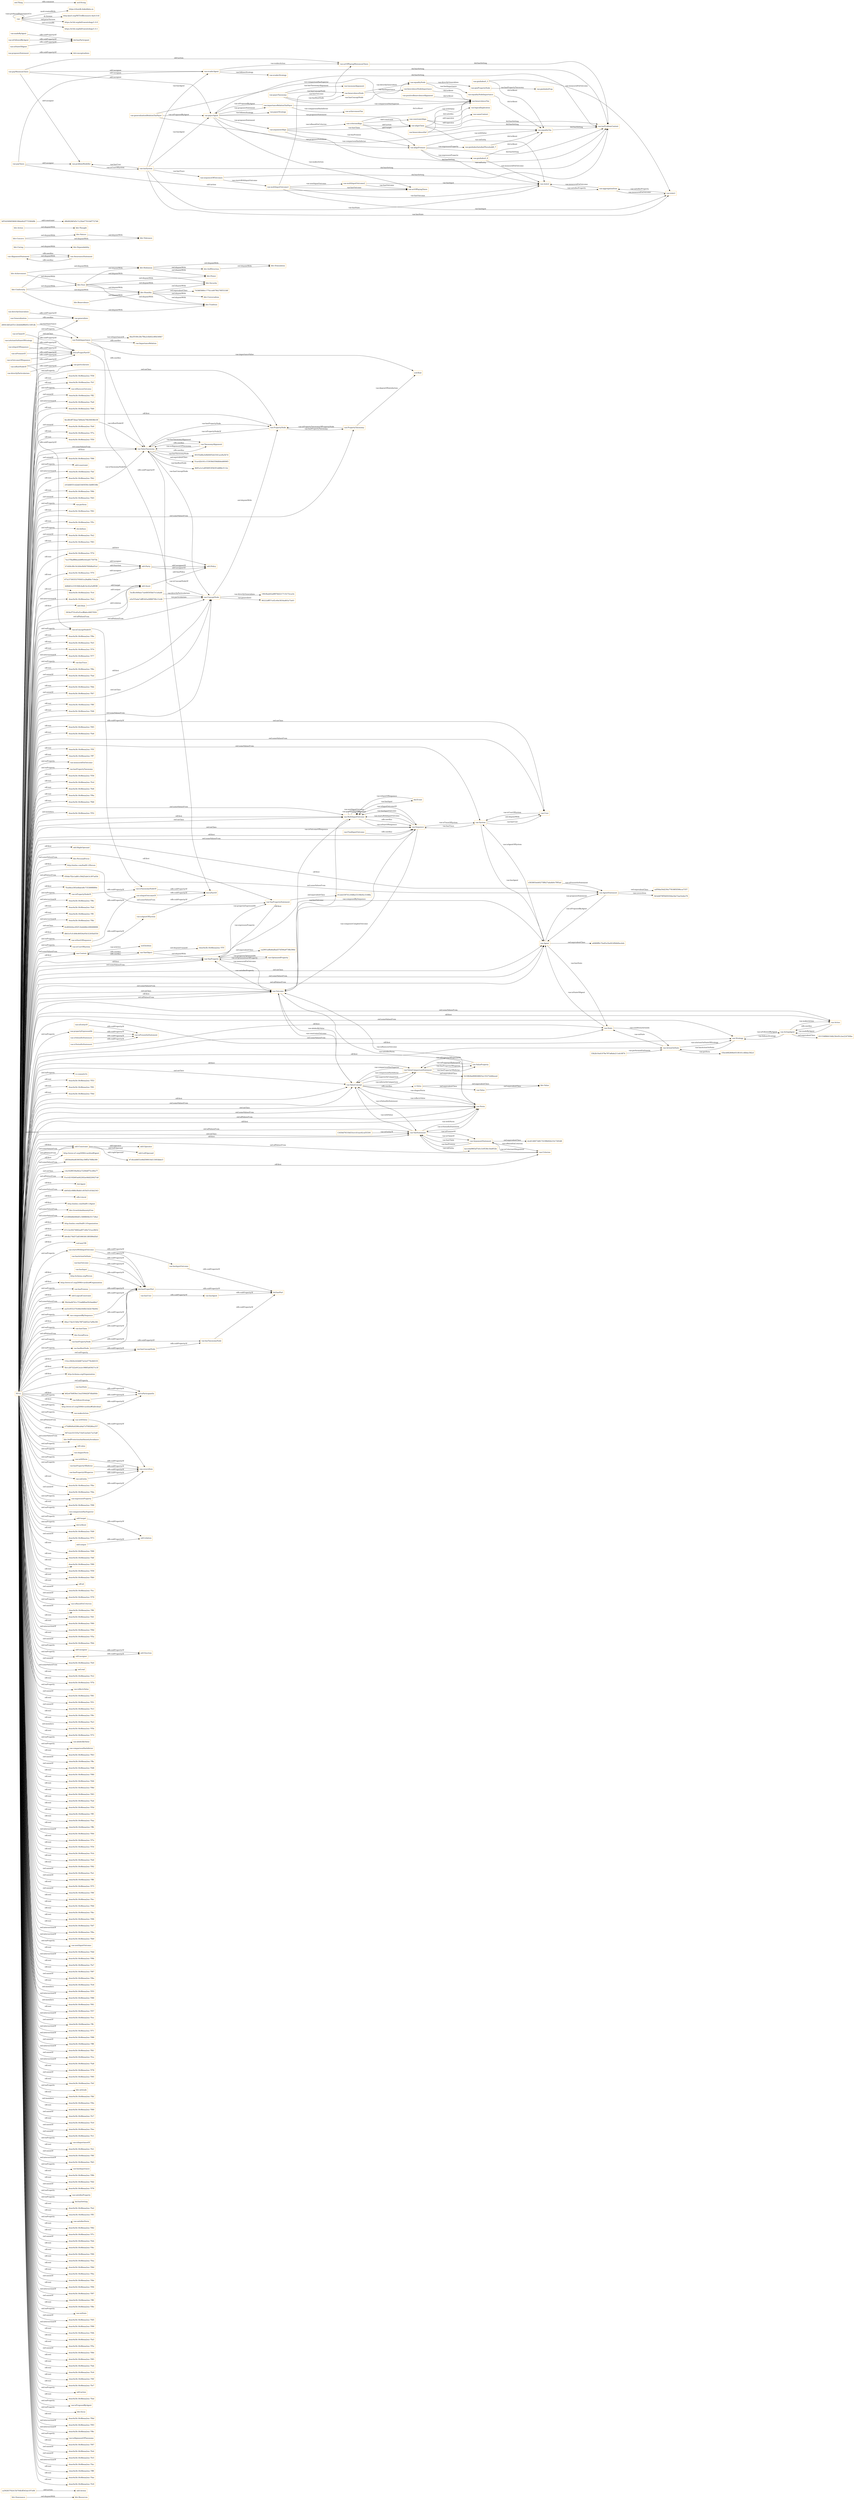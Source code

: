 digraph ar2dtool_diagram { 
rankdir=LR;
size="1501"
node [shape = rectangle, color="orange"]; "bhv:Dominance" "odrl:Action" "8ecd6c8f72baa7d64eb276b30838b10f" "13456d76318d33ce1d1eac62caf35391" "odrl:LeftOperand" "ba1eda0965af7efcc3c9538c1fed052b" "odrl:RightOperand" "vae:PropertyTaxonomy" "bhv:PersonalFocus" "bhv:Hedonism" "47c8ced4653c66d599016d13365dbdc5" "vae:NodeImportance" "http://xmlns.com/foaf/0.1/Person" "bhv:Universalism" "ca59283792415b704fcff343ae197e08" "050de7f2e1ad81c59d25a9c5c397a43b" "7fce84ce393e48afcd6c735389f6f69e" "vae:Value" "bhv:Stimulation" "bhv:Achievement" "odrl:Policy" "bhv:Value" "5219828a999f298f25a135272d46eeed" "6cd00444ec0f2f12bddd8dc498488896" "d843cf1d1d08c80f29a05b32293bd550" "odrl:Operator" "e583805eb40275ff427ada4b0c7f95ad" "vae:VaeProperty" "vae:Outcome" "http://www.w3.org/2006/vcard/ns#Agent" "vae:MultiInputOutcome" "af059eb9ed639059ac59ff3e76f8b399" "vae:AlignmentStatement" "bhv:Dependability" "4b91a1e1af056953f3b5f1dd88e3112e" "bhv:Caring" "odrl:Asset" "bhv:Nature" "vae:Generalization" "c3a162f8536a0b2a7229ddf75cc80a77" "vae:Context" "vae:VaeStatement" "a6989ff0c70a85e2baf424fb8d0acdab" "vae:ActionOnState" "6ba5f169c28e7f8a2cfdd42c80b349b7" "3934cf753c45cf1ecfffa6cc09f37850" "51a1d2192b83ad42262ac8dd226427a8" "dul:Agent" "vae:ValueTaxonomy" "dce6146673d6174199b92b210c7283d8" "5ecffcc649aec7ae4f4505bb7e1a4ad8" "eb93d2c088b3fbdb1c835d31d1bb2343" "bhv:Security" "vae:ConceptNode" "rdfs:Literal" "bhv:Tolerance" "vae:System" "bhv:Humility" "301f1bd8a3e6b6405eb3341ace9a3b7d" "http://xmlns.com/foaf/0.1/Agent" "7ec37fbaff88ea4d9f0c9cba8175075b" "odrl:Party" "vae:Norm" "bhv:GrowthAndAnxietyFree" "vae:User" "b31896d6b066df1c589f800b351728a1" "vae:Sequence" "vae:AgentStatement" "http://xmlns.com/foaf/0.1/Organization" "55bcb682808e931f6161c4fbfac582cf" "caf50ba54d230a7781885f306cca7357" "bhv:Tradition" "19fc0bab02a6f876d221711fc73cca3e" "vae:VaeObject" "vc:Value" "51ac42b161c153038d358dfd4eb80065" "b7efd4c9fe1fe3d4e0b0b7f49d8a05cd" "b7c12e30274662ad971d0e721ac2fb52" "vae:TaxonomyAlignment" "33b2b10a41078e787a6bde211eb18f74" "b9c4b176d572df19903813f05f90d5b5" "xsd:anyURI" "vae:Strategy" "vae:Agent" "bhv:Benevolence" "vae:FinalInputOutcome" "bhv:Conformity" "vae:Action" "http://schema.org/Person" "http://www.w3.org/2006/vcard/ns#Organization" "bhv:Resources" "vae:AwarenessStatement" "673c57393553795651e29a8f4c716e2e" "ca2901ad8a8adbad37d594a9738b396d" "vae:ActingAgent" "odrl:LogicalConstraint" "vae:ValueConcept" "vae:PropertyNode" "vae:ValueProperty" "vae:ValueComparisonStatement" "dul:Event" "f3b24a067b1c753a88f0a45fc9add6a7" "vae:Criterion" "bhv:Thought" "ea25c955237fc84b304fb33d2b76b092" "vae:State" "bhv:Face" "49ac17de31540e78f72dd52a7a99e381" "vae:VaePropertyStatement" "bhv:SocialFocus" "odrl:Constraint" "26041db5a455c12b4d4df6b93c1491db" "vae:OptimizedProperty" "152cc582fe242b6873e5e4779c8401f3" "90222dff57cef2c40e5834ad63a73e01" "bhv:Action" "d9b992965d5c7c23fa4770104f772748" "odrl:Rule" "bhv:Power" "012eb339741c048be5319fe92c3168fa" "vae:ImportanceRelation" "a5e555ada7aff03d3a26f68709c13c48" "c01bfd0551d2dd33405f39c1b6f8538b" "3b3eb879f59d5030da3da72ae5edee76" "5b1c287322e912e2e19885a65927cc3f" "743685880c177fa1e8479b278f55338f" "http://schema.org/Organization" "b62e47b9f39e13ea5506d287dfabf44c" "4d8db5c2191948cfadb1bc42a5ef85f6" "931536f66410db236c65c2ee224740be" "http://www.w3.org/2006/vcard/ns#Individual" "e75d86d0a0296ca9ab7cf76928fea357" "vae:ArgumentStatement" "bhv:SelfDirection" "bhv:Concern" "bf55d30f495808199da0b2f775590d9b" "947e2e331535a71fef12a5eb17a15aff" "bhv:SelfProtectionAndAnxietyAvoidance" ; /*classes style*/
	"bhv:Action" -> "bhv:Thought" [ label = "owl:disjointWith" ];
	"vae:isInputOfSequence" -> "dul:isProperPartOf" [ label = "rdfs:subPropertyOf" ];
	"dul:isProperPartOf" -> "dul:isPartOf" [ label = "rdfs:subPropertyOf" ];
	"vae:hasConceptNode" -> "vae:hasTaxonomyNode" [ label = "rdfs:subPropertyOf" ];
	"vae:ConceptNode" -> "vae:PropertyNode" [ label = "owl:disjointWith" ];
	"vae:argumentAlign" -> "vae:criterionAlign" [ label = "vae:isBasedOnCriterion" ];
	"vae:argumentAlign" -> "vae:alignPremise" [ label = "vae:hasPremise" ];
	"vae:argumentAlign" -> "vae:alignClaim" [ label = "vae:hasClaim" ];
	"vae:argumentAlign" -> "vae:taxProblemContext" [ label = "dul:hasSetting" ];
	"vae:isTaxonomyNodeOf" -> "dul:isPartOf" [ label = "rdfs:subPropertyOf" ];
	"vae:proposesStatement" -> "dul:conceptualizes" [ label = "rdfs:subPropertyOf" ];
	"vae:ArgumentStatement" -> "dce6146673d6174199b92b210c7283d8" [ label = "owl:equivalentClass" ];
	"vae:hasTaxonomyNode" -> "dul:hasPart" [ label = "rdfs:subPropertyOf" ];
	"vae:giniPropertyNode" -> "vae:giniIndexProp" [ label = "vae:hasPropertyTaxonomy" ];
	"vae:benvolenceNodeImportance" -> "vae:benevolenceTax" [ label = "dul:isAbout" ];
	"vae:directlyGeneralizes" -> "vae:generalizes" [ label = "rdfs:subPropertyOf" ];
	"vae:multiInputOutcome2" -> "vae:actOfPayingTaxes" [ label = "vae:hasOutcome" ];
	"vae:multiInputOutcome2" -> "vae:state2" [ label = "vae:hasInput" ];
	"bhv:Hedonism" -> "bhv:Stimulation" [ label = "owl:disjointWith" ];
	"bhv:Hedonism" -> "bhv:SelfDirection" [ label = "owl:disjointWith" ];
	"bhv:Hedonism" -> "bhv:Power" [ label = "owl:disjointWith" ];
	"vae:isPremiseOf" -> "dul:isProperPartOf" [ label = "rdfs:subPropertyOf" ];
	"vae:isTestedInStatement" -> "vae:isPresentInStatement" [ label = "rdfs:subPropertyOf" ];
	"vae:giniIndex0_3" -> "vae:state1" [ label = "vae:measuredOnOutcome" ];
	"vae:giniIndex0_3" -> "vae:equalityTax" [ label = "dul:isAbout" ];
	"vae:madeByAgent" -> "dul:hasParticipant" [ label = "rdfs:subPropertyOf" ];
	"vae:isOutcomeOfSequence" -> "dul:isProperPartOf" [ label = "rdfs:subPropertyOf" ];
	"vae:hasInput" -> "dul:hasProperPart" [ label = "rdfs:subPropertyOf" ];
	"vae:hasUser" -> "vae:hasAgent" [ label = "rdfs:subPropertyOf" ];
	"vae:equalityTax" -> "vae:taxProblemContext" [ label = "dul:hasSetting" ];
	"bhv:SelfDirection" -> "bhv:Stimulation" [ label = "owl:disjointWith" ];
	"vae:hasActionOnState" -> "dul:hasProperPart" [ label = "rdfs:subPropertyOf" ];
	"vae:AgentStatement" -> "caf50ba54d230a7781885f306cca7357" [ label = "owl:equivalentClass" ];
	"vae:hasPropertyNode" -> "vae:hasTaxonomyNode" [ label = "rdfs:subPropertyOf" ];
	"vae:hasPropertyNode" -> "dul:hasProperPart" [ label = "rdfs:subPropertyOf" ];
	"vae:payMinimumTaxes" -> "vae:problemModeller" [ label = "odrl:assigner" ];
	"vae:payMinimumTaxes" -> "vae:payerAgent" [ label = "odrl:assignee" ];
	"vae:payMinimumTaxes" -> "vae:evaderAgent" [ label = "odrl:assignee" ];
	"vae:payMinimumTaxes" -> "vae:actOfPayingMiniumumTaxes" [ label = "odrl:action" ];
	"vae:equalityNode" -> "vae:equalityNodeImportance" [ label = "vae:hasImportance" ];
	"vae:equalityNode" -> "vae:giniPropertyNode" [ label = "vae:directlyGeneralizes" ];
	"vae:hasPropertyOfSuperior" -> "vae:coversItem" [ label = "rdfs:subPropertyOf" ];
	"vae:isPropertyNodeOf" -> "vae:isTaxonomyNodeOf" [ label = "rdfs:subPropertyOf" ];
	"vae:hasOutcome" -> "dul:hasProperPart" [ label = "rdfs:subPropertyOf" ];
	"vae:alignPremise" -> "vae:equalityTax" [ label = "vae:withValue" ];
	"vae:alignPremise" -> "vae:state2" [ label = "vae:onEntity" ];
	"vae:alignPremise" -> "vae:giniIndexSatisfiedThreshold0_7" [ label = "vae:expressesProperty" ];
	"vae:alignPremise" -> "vae:giniIndex0_9" [ label = "vae:expressesProperty" ];
	"vae:alignPremise" -> "vae:taxProblemContext" [ label = "dul:hasSetting" ];
	"bhv:Dominance" -> "bhv:Resources" [ label = "owl:disjointWith" ];
	"vae:isEntityOf" -> "vae:isPresentInStatement" [ label = "rdfs:subPropertyOf" ];
	"vae:Value" -> "bhv:Value" [ label = "owl:equivalentClass" ];
	"vae:MultiInputOutcome" -> "vae:Sequence" [ label = "rdfs:seeAlso" ];
	"vae:propertyExpressedAt" -> "vae:isPresentInStatement" [ label = "rdfs:subPropertyOf" ];
	"vae:payerAgent" -> "vae:importanceRelationTaxPayer" [ label = "vae:proposesStatement" ];
	"vae:payerAgent" -> "vae:argumentAlign" [ label = "vae:proposesStatement" ];
	"vae:payerAgent" -> "vae:alignPremise" [ label = "vae:proposesStatement" ];
	"vae:payerAgent" -> "vae:alignClaim" [ label = "vae:proposesStatement" ];
	"vae:payerAgent" -> "vae:actOfPayingTaxes" [ label = "vae:makesAction" ];
	"vae:payerAgent" -> "vae:payerStrategy" [ label = "vae:followsStrategy" ];
	"vae:payerAgent" -> "vae:taxProblemContext" [ label = "dul:hasSetting" ];
	"vae:hasState" -> "dul:isParticipantIn" [ label = "rdfs:subPropertyOf" ];
	"vae:AwarenessStatement" -> "vae:AlignmentStatement" [ label = "rdfs:seeAlso" ];
	"vae:isConceptNodeOf" -> "vae:isTaxonomyNodeOf" [ label = "rdfs:subPropertyOf" ];
	"bhv:Caring" -> "bhv:Dependability" [ label = "owl:disjointWith" ];
	"vae:payTaxes" -> "vae:problemModeller" [ label = "odrl:assigner" ];
	"vae:payTaxes" -> "vae:evaderAgent" [ label = "odrl:assignee" ];
	"vae:payTaxes" -> "vae:actOfPayingTaxes" [ label = "odrl:action" ];
	"vae:hasRootNode" -> "vae:hasConceptNode" [ label = "rdfs:subPropertyOf" ];
	"vae:hasRootNode" -> "dul:hasProperPart" [ label = "rdfs:subPropertyOf" ];
	"vae:isAgentOfSystem" -> "dul:isPartOf" [ label = "rdfs:subPropertyOf" ];
	"vae:aggregationSum" -> "vae:state2" [ label = "vae:measuredOnOutcome" ];
	"vae:aggregationSum" -> "vae:state1" [ label = "vae:measuredOnOutcome" ];
	"vae:ValueConcept" -> "vc:Value" [ label = "rdfs:seeAlso" ];
	"vae:state1" -> "vae:aggregationSum" [ label = "vae:satisfiesProperty" ];
	"vae:ActingAgent" -> "931536f66410db236c65c2ee224740be" [ label = "owl:equivalentClass" ];
	"vae:isInputOutcomeOf" -> "dul:isPartOf" [ label = "rdfs:subPropertyOf" ];
	"bhv:Concern" -> "bhv:Tolerance" [ label = "owl:disjointWith" ];
	"bhv:Concern" -> "bhv:Nature" [ label = "owl:disjointWith" ];
	"vae:payerTaxonomy" -> "vae:taxonomAlignment" [ label = "vae:hasTaxonomyAlignment" ];
	"vae:payerTaxonomy" -> "vae:benevolenceNode" [ label = "vae:hasRootNode" ];
	"vae:payerTaxonomy" -> "vae:equalityNode" [ label = "vae:hasConceptNode" ];
	"vae:payerTaxonomy" -> "vae:benevolenceNode" [ label = "vae:hasConceptNode" ];
	"vae:giniIndex0_9" -> "vae:state2" [ label = "vae:measuredOnOutcome" ];
	"vae:giniIndex0_9" -> "vae:equalityTax" [ label = "dul:isAbout" ];
	"vae:isRootNodeOf" -> "vae:isConceptNodeOf" [ label = "rdfs:subPropertyOf" ];
	"vae:isRootNodeOf" -> "dul:isProperPartOf" [ label = "rdfs:subPropertyOf" ];
	"vae:problemModeller" -> "vae:taxSystem" [ label = "vae:isUserOfSystem" ];
	"vae:expressesProperty" -> "vae:coversItem" [ label = "rdfs:subPropertyOf" ];
	"vae:directlyParticularizes" -> "vae:particularizes" [ label = "rdfs:subPropertyOf" ];
	"vae:taxSystem" -> "vae:problemModeller" [ label = "vae:hasUser" ];
	"vae:taxSystem" -> "vae:sequenceOfOutcomes" [ label = "vae:hasTrace" ];
	"vae:taxSystem" -> "vae:state2" [ label = "vae:hasState" ];
	"vae:taxSystem" -> "vae:state1" [ label = "vae:hasState" ];
	"vae:taxSystem" -> "vae:payerAgent" [ label = "vae:hasAgent" ];
	"vae:taxSystem" -> "vae:evaderAgent" [ label = "vae:hasAgent" ];
	"vae:taxSystem" -> "vae:taxProblemContext" [ label = "dul:hasSetting" ];
	"vae:hasAgent" -> "dul:hasPart" [ label = "rdfs:subPropertyOf" ];
	"vae:isFollowedByAgent" -> "dul:hasParticipant" [ label = "rdfs:subPropertyOf" ];
	"bhv:Nature" -> "bhv:Tolerance" [ label = "owl:disjointWith" ];
	"vae:criterionAlign" -> "vae:alignPremise" [ label = "odrl:target" ];
	"vae:criterionAlign" -> "vae:constraintAlign" [ label = "odrl:constraint" ];
	"vae:criterionAlign" -> "vae:alignClaim" [ label = "odrl:action" ];
	"vae:criterionAlign" -> "vae:benevolenceTax" [ label = "dul:isAbout" ];
	"vae:ValueComparisonStatement" -> "5219828a999f298f25a135272d46eeed" [ label = "owl:equivalentClass" ];
	"vae:ValueTaxonomy" -> "vae:TaxonomyAlignment" [ label = "rdfs:seeAlso" ];
	"vae:ValueTaxonomy" -> "51ac42b161c153038d358dfd4eb80065" [ label = "owl:equivalentClass" ];
	"vae:importanceRelationTaxPayer" -> "vae:payerAgent" [ label = "vae:isProposedByAgent" ];
	"vae:importanceRelationTaxPayer" -> "vae:benevolenceTax" [ label = "vae:comparisonHasSuperior" ];
	"vae:importanceRelationTaxPayer" -> "vae:achievementTax" [ label = "vae:comparisonHasInferior" ];
	"vae:System" -> "vae:User" [ label = "owl:disjointWith" ];
	"vae:followsStrategy" -> "dul:isParticipantIn" [ label = "rdfs:subPropertyOf" ];
	"vae:hasPropertyOfInferior" -> "vae:coversItem" [ label = "rdfs:subPropertyOf" ];
	"vae:composedBySequence" -> "dul:hasProperPart" [ label = "rdfs:subPropertyOf" ];
	"vae:isActionOnStateOfStrategy" -> "dul:isProperPartOf" [ label = "rdfs:subPropertyOf" ];
	"dul:hasProperPart" -> "dul:hasPart" [ label = "rdfs:subPropertyOf" ];
	"vae:startsWithInputOutcome" -> "vae:hasInputOutcome" [ label = "rdfs:subPropertyOf" ];
	"vae:startsWithInputOutcome" -> "dul:hasProperPart" [ label = "rdfs:subPropertyOf" ];
	"bhv:Humility" -> "bhv:Universalism" [ label = "owl:disjointWith" ];
	"bhv:Humility" -> "bhv:Tradition" [ label = "owl:disjointWith" ];
	"bhv:Humility" -> "bhv:Security" [ label = "owl:disjointWith" ];
	"bhv:Humility" -> "743685880c177fa1e8479b278f55338f" [ label = "owl:equivalentClass" ];
	"vae:FinalInputOutcome" -> "vae:Sequence" [ label = "rdfs:seeAlso" ];
	"odrl:target" -> "odrl:relation" [ label = "rdfs:subPropertyOf" ];
	"vae:benevolenceDef" -> "vae:benevolenceTax" [ label = "dul:satisfies" ];
	"vae:benevolenceDef" -> "vae:taxProblemContext" [ label = "dul:hasSetting" ];
	"vae:makesAction" -> "dul:isParticipantIn" [ label = "rdfs:subPropertyOf" ];
	"vae:withValue" -> "vae:coversItem" [ label = "rdfs:subPropertyOf" ];
	"vae:constraintAlign" -> "vae:sameContext" [ label = "odrl:operator" ];
	"vae:constraintAlign" -> "vae:logicalImplication" [ label = "odrl:operator" ];
	"vae:VaeObject" -> "vae:Context" [ label = "rdfs:seeAlso" ];
	"vae:VaeObject" -> "-4eac0a3b:18c8beaa2ea:-7f7f" [ label = "owl:disjointUnionOf" ];
	"vae:VaeObject" -> "vae:VaeProperty" [ label = "owl:disjointWith" ];
	"vae:TaxonomyAlignment" -> "vae:ValueTaxonomy" [ label = "rdfs:seeAlso" ];
	"vae:generalizationRelationTaxPayer" -> "vae:payerAgent" [ label = "vae:isProposedByAgent" ];
	"vae:generalizationRelationTaxPayer" -> "vae:benevolenceTax" [ label = "vae:comparisonHasSuperior" ];
	"vae:generalizationRelationTaxPayer" -> "vae:equalityTax" [ label = "vae:comparisonHasInferior" ];
	"bhv:Achievement" -> "bhv:Hedonism" [ label = "owl:disjointWith" ];
	"bhv:Achievement" -> "bhv:Face" [ label = "owl:disjointWith" ];
	"vae:alignClaim" -> "vae:benevolenceTax" [ label = "vae:withValue" ];
	"vae:alignClaim" -> "vae:state2" [ label = "vae:onEntity" ];
	"vae:alignClaim" -> "vae:taxProblemContext" [ label = "dul:hasSetting" ];
	"vae:actOfPayingMiniumumTaxes" -> "vae:taxProblemContext" [ label = "dul:hasSetting" ];
	"vae:NodeImportance" -> "vae:ValueTaxonomy" [ label = "rdfs:seeAlso" ];
	"vae:NodeImportance" -> "vae:ImportanceRelation" [ label = "rdfs:seeAlso" ];
	"vae:multiInputOutcome1" -> "vae:multiInputOutcome2" [ label = "vae:nextInputOutcome" ];
	"vae:multiInputOutcome1" -> "vae:state2" [ label = "vae:hasOutcome" ];
	"vae:multiInputOutcome1" -> "vae:actOfPayingTaxes" [ label = "vae:hasOutcome" ];
	"vae:multiInputOutcome1" -> "vae:actOfPayingMiniumumTaxes" [ label = "vae:hasOutcome" ];
	"vae:multiInputOutcome1" -> "vae:state1" [ label = "vae:hasInput" ];
	"vae:Action" -> "vae:ActingAgent" [ label = "rdfs:seeAlso" ];
	"vae:isValuedInStatement" -> "vae:isPresentInStatement" [ label = "rdfs:subPropertyOf" ];
	"vae:sequenceOfOutcomes" -> "vae:multiInputOutcome1" [ label = "vae:startsWithInputOutcome" ];
	"vae:sequenceOfOutcomes" -> "vae:taxProblemContext" [ label = "dul:hasSetting" ];
	"odrl:output" -> "odrl:relation" [ label = "rdfs:subPropertyOf" ];
	"vae:withNorm" -> "vae:coversItem" [ label = "rdfs:subPropertyOf" ];
	"vae:isClaimOf" -> "dul:isProperPartOf" [ label = "rdfs:subPropertyOf" ];
	"vae:hasInputOutcome" -> "dul:hasPart" [ label = "rdfs:subPropertyOf" ];
	"vae:evaderAgent" -> "vae:actOfPayingMiniumumTaxes" [ label = "vae:makesAction" ];
	"vae:evaderAgent" -> "vae:evaderStrategy" [ label = "vae:followsStrategy" ];
	"vae:evaderAgent" -> "vae:taxProblemContext" [ label = "dul:hasSetting" ];
	"vae:" -> "https://chowlk.linkeddata.es" [ label = "mod:createdWith" ];
	"vae:" -> "http://purl.org/NET/rdflicense/cc-by4.0.ttl" [ label = "dc:license" ];
	"vae:" -> "vae:" [ label = "vann:preferredNamespaceUri" ];
	"vae:" -> "https://w3id.org/def/vaeontology/1.0.0" [ label = "owl:priorVersion" ];
	"vae:" -> "https://w3id.org/def/vaeontology/1.0.1" [ label = "owl:versionIRI" ];
	"bhv:Conformity" -> "bhv:Tradition" [ label = "owl:disjointWith" ];
	"bhv:Conformity" -> "bhv:Security" [ label = "owl:disjointWith" ];
	"bhv:Conformity" -> "bhv:Humility" [ label = "owl:disjointWith" ];
	"bhv:Conformity" -> "bhv:Face" [ label = "owl:disjointWith" ];
	"vae:isStateOfAgent" -> "dul:hasParticipant" [ label = "rdfs:subPropertyOf" ];
	"vae:Generalization" -> "vae:generalizes" [ label = "rdfs:seeAlso" ];
	"vae:Context" -> "vae:VaeObject" [ label = "rdfs:seeAlso" ];
	"NULL" -> "-4eac0a3b:18c8beaa2ea:-7fdf" [ label = "rdf:rest" ];
	"NULL" -> "vae:VaeStatement" [ label = "owl:onClass" ];
	"NULL" -> "-4eac0a3b:18c8beaa2ea:-7f89" [ label = "rdf:rest" ];
	"NULL" -> "vae:hasConceptNode" [ label = "owl:onProperty" ];
	"NULL" -> "bhv:PersonalFocus" [ label = "owl:someValuesFrom" ];
	"NULL" -> "-4eac0a3b:18c8beaa2ea:-7f59" [ label = "rdf:rest" ];
	"NULL" -> "-4eac0a3b:18c8beaa2ea:-7fb0" [ label = "rdf:rest" ];
	"NULL" -> "rdf:nil" [ label = "rdf:rest" ];
	"NULL" -> "-4eac0a3b:18c8beaa2ea:-7fcc" [ label = "owl:unionOf" ];
	"NULL" -> "-4eac0a3b:18c8beaa2ea:-7f79" [ label = "owl:unionOf" ];
	"NULL" -> "vae:isBasedOnCriterion" [ label = "owl:onProperty" ];
	"NULL" -> "050de7f2e1ad81c59d25a9c5c397a43b" [ label = "owl:allValuesFrom" ];
	"NULL" -> "-4eac0a3b:18c8beaa2ea:-7ff4" [ label = "owl:unionOf" ];
	"NULL" -> "-4eac0a3b:18c8beaa2ea:-7fd1" [ label = "rdf:rest" ];
	"NULL" -> "vae:ConceptNode" [ label = "rdf:first" ];
	"NULL" -> "vae:PropertyNode" [ label = "rdf:first" ];
	"NULL" -> "-4eac0a3b:18c8beaa2ea:-7f60" [ label = "rdf:rest" ];
	"NULL" -> "-4eac0a3b:18c8beaa2ea:-7f9d" [ label = "owl:intersectionOf" ];
	"NULL" -> "-4eac0a3b:18c8beaa2ea:-7f5a" [ label = "rdf:rest" ];
	"NULL" -> "-4eac0a3b:18c8beaa2ea:-7fb4" [ label = "owl:unionOf" ];
	"NULL" -> "odrl:assignee" [ label = "owl:onProperty" ];
	"NULL" -> "vae:particularizes" [ label = "owl:onProperty" ];
	"NULL" -> "vae:ConceptNode" [ label = "owl:someValuesFrom" ];
	"NULL" -> "vae:expressesProperty" [ label = "owl:onProperty" ];
	"NULL" -> "-4eac0a3b:18c8beaa2ea:-7fe0" [ label = "owl:unionOf" ];
	"NULL" -> "owl:real" [ label = "owl:someValuesFrom" ];
	"NULL" -> "-4eac0a3b:18c8beaa2ea:-7fc2" [ label = "rdf:rest" ];
	"NULL" -> "-4eac0a3b:18c8beaa2ea:-7f7b" [ label = "rdf:rest" ];
	"NULL" -> "vae:VaePropertyStatement" [ label = "rdf:first" ];
	"NULL" -> "vae:reflectsValue" [ label = "owl:onProperty" ];
	"NULL" -> "odrl:LogicalConstraint" [ label = "rdf:first" ];
	"NULL" -> "-4eac0a3b:18c8beaa2ea:-7f81" [ label = "owl:unionOf" ];
	"NULL" -> "-4eac0a3b:18c8beaa2ea:-7f51" [ label = "rdf:rest" ];
	"NULL" -> "-4eac0a3b:18c8beaa2ea:-7fc3" [ label = "owl:unionOf" ];
	"NULL" -> "-4eac0a3b:18c8beaa2ea:-7f9c" [ label = "rdf:rest" ];
	"NULL" -> "-4eac0a3b:18c8beaa2ea:-7fe3" [ label = "rdf:rest" ];
	"NULL" -> "vae:onEntity" [ label = "owl:onProperty" ];
	"NULL" -> "http://xmlns.com/foaf/0.1/Person" [ label = "rdf:first" ];
	"NULL" -> "-4eac0a3b:18c8beaa2ea:-7f5b" [ label = "owl:members" ];
	"NULL" -> "-4eac0a3b:18c8beaa2ea:-7f72" [ label = "rdf:rest" ];
	"NULL" -> "vae:abidesByValue" [ label = "owl:onProperty" ];
	"NULL" -> "dul:Agent" [ label = "rdf:first" ];
	"NULL" -> "vae:comparisonHasInferior" [ label = "owl:onProperty" ];
	"NULL" -> "-4eac0a3b:18c8beaa2ea:-7fb3" [ label = "rdf:rest" ];
	"NULL" -> "-4eac0a3b:18c8beaa2ea:-7ffa" [ label = "owl:unionOf" ];
	"NULL" -> "vae:isUserOfSystem" [ label = "owl:onProperty" ];
	"NULL" -> "-4eac0a3b:18c8beaa2ea:-7fd8" [ label = "owl:unionOf" ];
	"NULL" -> "vae:ActionOnState" [ label = "rdf:first" ];
	"NULL" -> "-4eac0a3b:18c8beaa2ea:-7f80" [ label = "rdf:rest" ];
	"NULL" -> "-4eac0a3b:18c8beaa2ea:-7fd4" [ label = "rdf:rest" ];
	"NULL" -> "http://www.w3.org/2006/vcard/ns#Agent" [ label = "rdf:first" ];
	"NULL" -> "odrl:Constraint" [ label = "owl:allValuesFrom" ];
	"NULL" -> "vae:Criterion" [ label = "owl:allValuesFrom" ];
	"NULL" -> "-4eac0a3b:18c8beaa2ea:-7f8d" [ label = "rdf:rest" ];
	"NULL" -> "vae:PropertyNode" [ label = "owl:onClass" ];
	"NULL" -> "bhv:GrowthAndAnxietyFree" [ label = "owl:someValuesFrom" ];
	"NULL" -> "947e2e331535a71fef12a5eb17a15aff" [ label = "rdf:first" ];
	"NULL" -> "vae:withValue" [ label = "owl:onProperty" ];
	"NULL" -> "vae:Strategy" [ label = "owl:someValuesFrom" ];
	"NULL" -> "-4eac0a3b:18c8beaa2ea:-7f63" [ label = "rdf:rest" ];
	"NULL" -> "-4eac0a3b:18c8beaa2ea:-7fa4" [ label = "rdf:rest" ];
	"NULL" -> "vae:ConceptNode" [ label = "owl:onClass" ];
	"NULL" -> "-4eac0a3b:18c8beaa2ea:-7f5d" [ label = "rdf:rest" ];
	"NULL" -> "vae:Action" [ label = "rdf:first" ];
	"NULL" -> "-4eac0a3b:18c8beaa2ea:-7ff5" [ label = "rdf:rest" ];
	"NULL" -> "7fce84ce393e48afcd6c735389f6f69e" [ label = "rdf:first" ];
	"NULL" -> "vae:MultiInputOutcome" [ label = "owl:someValuesFrom" ];
	"NULL" -> "-4eac0a3b:18c8beaa2ea:-7faa" [ label = "rdf:rest" ];
	"NULL" -> "-4eac0a3b:18c8beaa2ea:-7ffb" [ label = "rdf:rest" ];
	"NULL" -> "-4eac0a3b:18c8beaa2ea:-7f64" [ label = "owl:intersectionOf" ];
	"NULL" -> "-4eac0a3b:18c8beaa2ea:-7f7e" [ label = "rdf:rest" ];
	"NULL" -> "-4eac0a3b:18c8beaa2ea:-7f54" [ label = "rdf:rest" ];
	"NULL" -> "-4eac0a3b:18c8beaa2ea:-7fcb" [ label = "rdf:rest" ];
	"NULL" -> "vae:Sequence" [ label = "owl:someValuesFrom" ];
	"NULL" -> "-4eac0a3b:18c8beaa2ea:-7fe6" [ label = "rdf:rest" ];
	"NULL" -> "-4eac0a3b:18c8beaa2ea:-7f92" [ label = "rdf:rest" ];
	"NULL" -> "-4eac0a3b:18c8beaa2ea:-7fa1" [ label = "owl:unionOf" ];
	"NULL" -> "http://www.w3.org/2006/vcard/ns#Individual" [ label = "rdf:first" ];
	"NULL" -> "-4eac0a3b:18c8beaa2ea:-7ff6" [ label = "owl:unionOf" ];
	"NULL" -> "vae:startsWithInputOutcome" [ label = "owl:onProperty" ];
	"NULL" -> "-4eac0a3b:18c8beaa2ea:-7f75" [ label = "rdf:rest" ];
	"NULL" -> "-4eac0a3b:18c8beaa2ea:-7f9f" [ label = "owl:unionOf" ];
	"NULL" -> "-4eac0a3b:18c8beaa2ea:-7fec" [ label = "rdf:rest" ];
	"NULL" -> "-4eac0a3b:18c8beaa2ea:-7fb6" [ label = "rdf:rest" ];
	"NULL" -> "-4eac0a3b:18c8beaa2ea:-7fbc" [ label = "rdf:rest" ];
	"NULL" -> "-4eac0a3b:18c8beaa2ea:-7f96" [ label = "rdf:rest" ];
	"NULL" -> "vae:Agent" [ label = "owl:onClass" ];
	"NULL" -> "b62e47b9f39e13ea5506d287dfabf44c" [ label = "rdf:first" ];
	"NULL" -> "-4eac0a3b:18c8beaa2ea:-7fd7" [ label = "rdf:rest" ];
	"NULL" -> "-4eac0a3b:18c8beaa2ea:-7f6a" [ label = "owl:intersectionOf" ];
	"NULL" -> "vae:Agent" [ label = "owl:someValuesFrom" ];
	"NULL" -> "-4eac0a3b:18c8beaa2ea:-7fb9" [ label = "owl:intersectionOf" ];
	"NULL" -> "vae:isStartOfSequence" [ label = "owl:onProperty" ];
	"NULL" -> "vae:nextInputOutcome" [ label = "owl:onProperty" ];
	"NULL" -> "5b1c287322e912e2e19885a65927cc3f" [ label = "rdf:first" ];
	"NULL" -> "-4eac0a3b:18c8beaa2ea:-7fdd" [ label = "rdf:rest" ];
	"NULL" -> "-4eac0a3b:18c8beaa2ea:-7f9b" [ label = "owl:intersectionOf" ];
	"NULL" -> "vae:Sequence" [ label = "owl:onClass" ];
	"NULL" -> "-4eac0a3b:18c8beaa2ea:-7fa7" [ label = "rdf:rest" ];
	"NULL" -> "vae:hasRootNode" [ label = "owl:onProperty" ];
	"NULL" -> "-4eac0a3b:18c8beaa2ea:-7f87" [ label = "rdf:rest" ];
	"NULL" -> "vae:ValueTaxonomy" [ label = "rdf:first" ];
	"NULL" -> "-4eac0a3b:18c8beaa2ea:-7f8a" [ label = "owl:unionOf" ];
	"NULL" -> "-4eac0a3b:18c8beaa2ea:-7fc8" [ label = "rdf:rest" ];
	"NULL" -> "e75d86d0a0296ca9ab7cf76928fea357" [ label = "owl:allValuesFrom" ];
	"NULL" -> "-4eac0a3b:18c8beaa2ea:-7f55" [ label = "owl:members" ];
	"NULL" -> "-4eac0a3b:18c8beaa2ea:-7f86" [ label = "owl:intersectionOf" ];
	"NULL" -> "vae:Outcome" [ label = "owl:someValuesFrom" ];
	"NULL" -> "-4eac0a3b:18c8beaa2ea:-7f61" [ label = "owl:members" ];
	"NULL" -> "dul:isParticipantIn" [ label = "owl:onProperty" ];
	"NULL" -> "-4eac0a3b:18c8beaa2ea:-7f57" [ label = "rdf:rest" ];
	"NULL" -> "-4eac0a3b:18c8beaa2ea:-7fce" [ label = "owl:intersectionOf" ];
	"NULL" -> "http://schema.org/Organization" [ label = "rdf:first" ];
	"NULL" -> "-4eac0a3b:18c8beaa2ea:-7ffc" [ label = "owl:unionOf" ];
	"NULL" -> "-4eac0a3b:18c8beaa2ea:-7f71" [ label = "owl:intersectionOf" ];
	"NULL" -> "-4eac0a3b:18c8beaa2ea:-7f88" [ label = "owl:intersectionOf" ];
	"NULL" -> "-4eac0a3b:18c8beaa2ea:-7ff8" [ label = "owl:unionOf" ];
	"NULL" -> "-4eac0a3b:18c8beaa2ea:-7fb1" [ label = "owl:intersectionOf" ];
	"NULL" -> "-4eac0a3b:18c8beaa2ea:-7fca" [ label = "owl:unionOf" ];
	"NULL" -> "c3a162f8536a0b2a7229ddf75cc80a77" [ label = "owl:onClass" ];
	"NULL" -> "vae:NodeImportance" [ label = "owl:onClass" ];
	"NULL" -> "-4eac0a3b:18c8beaa2ea:-7fa8" [ label = "owl:intersectionOf" ];
	"NULL" -> "-4eac0a3b:18c8beaa2ea:-7f78" [ label = "rdf:rest" ];
	"NULL" -> "-4eac0a3b:18c8beaa2ea:-7f95" [ label = "owl:unionOf" ];
	"NULL" -> "-4eac0a3b:18c8beaa2ea:-7fef" [ label = "rdf:rest" ];
	"NULL" -> "bhv:attitude" [ label = "owl:onProperty" ];
	"NULL" -> "vae:Norm" [ label = "rdf:first" ];
	"NULL" -> "-4eac0a3b:18c8beaa2ea:-7fbf" [ label = "rdf:rest" ];
	"NULL" -> "-4eac0a3b:18c8beaa2ea:-7f4e" [ label = "owl:members" ];
	"NULL" -> "vae:VaeProperty" [ label = "rdf:first" ];
	"NULL" -> "b9c4b176d572df19903813f05f90d5b5" [ label = "rdf:first" ];
	"NULL" -> "-4eac0a3b:18c8beaa2ea:-7f69" [ label = "rdf:rest" ];
	"NULL" -> "-4eac0a3b:18c8beaa2ea:-7fc7" [ label = "owl:unionOf" ];
	"NULL" -> "http://xmlns.com/foaf/0.1/Organization" [ label = "rdf:first" ];
	"NULL" -> "vae:Context" [ label = "rdf:first" ];
	"NULL" -> "-4eac0a3b:18c8beaa2ea:-7fc0" [ label = "rdf:rest" ];
	"NULL" -> "vae:generalizes" [ label = "owl:onProperty" ];
	"NULL" -> "vae:Outcome" [ label = "owl:onClass" ];
	"NULL" -> "-4eac0a3b:18c8beaa2ea:-7fee" [ label = "owl:unionOf" ];
	"NULL" -> "d843cf1d1d08c80f29a05b32293bd550" [ label = "rdf:first" ];
	"NULL" -> "-4eac0a3b:18c8beaa2ea:-7fc1" [ label = "owl:unionOf" ];
	"NULL" -> "rdfs:Literal" [ label = "rdf:first" ];
	"NULL" -> "vae:isImportanceOf" [ label = "owl:onProperty" ];
	"NULL" -> "-4eac0a3b:18c8beaa2ea:-7fe1" [ label = "rdf:rest" ];
	"NULL" -> "-4eac0a3b:18c8beaa2ea:-7f6f" [ label = "owl:unionOf" ];
	"NULL" -> "vae:ConceptNode" [ label = "owl:allValuesFrom" ];
	"NULL" -> "vae:Norm" [ label = "owl:onClass" ];
	"NULL" -> "-4eac0a3b:18c8beaa2ea:-7fb5" [ label = "owl:intersectionOf" ];
	"NULL" -> "6cd00444ec0f2f12bddd8dc498488896" [ label = "owl:onClass" ];
	"NULL" -> "vae:hasImportance" [ label = "owl:onProperty" ];
	"NULL" -> "-4eac0a3b:18c8beaa2ea:-7f8b" [ label = "rdf:rest" ];
	"NULL" -> "-4eac0a3b:18c8beaa2ea:-7fd2" [ label = "rdf:rest" ];
	"NULL" -> "-4eac0a3b:18c8beaa2ea:-7f76" [ label = "owl:unionOf" ];
	"NULL" -> "vae:satisfiesProperty" [ label = "owl:onProperty" ];
	"NULL" -> "dul:hasSetting" [ label = "owl:onProperty" ];
	"NULL" -> "-4eac0a3b:18c8beaa2ea:-7fa2" [ label = "rdf:rest" ];
	"NULL" -> "vae:VaeStatement" [ label = "rdf:first" ];
	"NULL" -> "-4eac0a3b:18c8beaa2ea:-7ff3" [ label = "rdf:rest" ];
	"NULL" -> "vae:PropertyTaxonomy" [ label = "owl:someValuesFrom" ];
	"NULL" -> "vae:satisfiesNorm" [ label = "owl:onProperty" ];
	"NULL" -> "-4eac0a3b:18c8beaa2ea:-7f82" [ label = "rdf:rest" ];
	"NULL" -> "eb93d2c088b3fbdb1c835d31d1bb2343" [ label = "owl:someValuesFrom" ];
	"NULL" -> "-4eac0a3b:18c8beaa2ea:-7f7c" [ label = "rdf:rest" ];
	"NULL" -> "-4eac0a3b:18c8beaa2ea:-7feb" [ label = "owl:unionOf" ];
	"NULL" -> "-4eac0a3b:18c8beaa2ea:-7f4c" [ label = "rdf:rest" ];
	"NULL" -> "-4eac0a3b:18c8beaa2ea:-7f90" [ label = "rdf:rest" ];
	"NULL" -> "xsd:anyURI" [ label = "rdf:first" ];
	"NULL" -> "odrl:Constraint" [ label = "rdf:first" ];
	"NULL" -> "odrl:target" [ label = "owl:onProperty" ];
	"NULL" -> "-4eac0a3b:18c8beaa2ea:-7fea" [ label = "rdf:rest" ];
	"NULL" -> "-4eac0a3b:18c8beaa2ea:-7f6d" [ label = "rdf:rest" ];
	"NULL" -> "-4eac0a3b:18c8beaa2ea:-7fba" [ label = "rdf:rest" ];
	"NULL" -> "-4eac0a3b:18c8beaa2ea:-7fde" [ label = "owl:unionOf" ];
	"NULL" -> "-4eac0a3b:18c8beaa2ea:-7f94" [ label = "rdf:rest" ];
	"NULL" -> "-4eac0a3b:18c8beaa2ea:-7f97" [ label = "owl:intersectionOf" ];
	"NULL" -> "vae:makesAction" [ label = "owl:onProperty" ];
	"NULL" -> "-4eac0a3b:18c8beaa2ea:-7ff0" [ label = "owl:unionOf" ];
	"NULL" -> "-4eac0a3b:18c8beaa2ea:-7f8e" [ label = "rdf:rest" ];
	"NULL" -> "vae:onState" [ label = "owl:onProperty" ];
	"NULL" -> "vae:VaeProperty" [ label = "owl:someValuesFrom" ];
	"NULL" -> "bhv:SelfProtectionAndAnxietyAvoidance" [ label = "owl:someValuesFrom" ];
	"NULL" -> "-4eac0a3b:18c8beaa2ea:-7fd5" [ label = "owl:unionOf" ];
	"NULL" -> "vae:Agent" [ label = "owl:allValuesFrom" ];
	"NULL" -> "-4eac0a3b:18c8beaa2ea:-7f99" [ label = "owl:intersectionOf" ];
	"NULL" -> "http://schema.org/Person" [ label = "rdf:first" ];
	"NULL" -> "-4eac0a3b:18c8beaa2ea:-7fdb" [ label = "rdf:rest" ];
	"NULL" -> "51a1d2192b83ad42262ac8dd226427a8" [ label = "owl:allValuesFrom" ];
	"NULL" -> "-4eac0a3b:18c8beaa2ea:-7fa5" [ label = "rdf:rest" ];
	"NULL" -> "-4eac0a3b:18c8beaa2ea:-7f5e" [ label = "rdf:rest" ];
	"NULL" -> "-4eac0a3b:18c8beaa2ea:-7f84" [ label = "owl:unionOf" ];
	"NULL" -> "vae:isConceptNodeOf" [ label = "owl:onProperty" ];
	"NULL" -> "-4eac0a3b:18c8beaa2ea:-7f85" [ label = "rdf:rest" ];
	"NULL" -> "-4eac0a3b:18c8beaa2ea:-7fab" [ label = "rdf:rest" ];
	"NULL" -> "-4eac0a3b:18c8beaa2ea:-7fc6" [ label = "rdf:rest" ];
	"NULL" -> "vae:hasPropertyNode" [ label = "owl:onProperty" ];
	"NULL" -> "-4eac0a3b:18c8beaa2ea:-7f4f" [ label = "rdf:rest" ];
	"NULL" -> "-4eac0a3b:18c8beaa2ea:-7fe7" [ label = "rdf:rest" ];
	"NULL" -> "vae:VaePropertyStatement" [ label = "owl:someValuesFrom" ];
	"NULL" -> "vae:Strategy" [ label = "rdf:first" ];
	"NULL" -> "vae:Outcome" [ label = "rdf:first" ];
	"NULL" -> "odrl:action" [ label = "owl:onProperty" ];
	"NULL" -> "-4eac0a3b:18c8beaa2ea:-7fed" [ label = "rdf:rest" ];
	"NULL" -> "odrl:Asset" [ label = "owl:allValuesFrom" ];
	"NULL" -> "vae:isProposedByAgent" [ label = "owl:onProperty" ];
	"NULL" -> "bhv:focus" [ label = "owl:onProperty" ];
	"NULL" -> "-4eac0a3b:18c8beaa2ea:-7fbd" [ label = "rdf:rest" ];
	"NULL" -> "-4eac0a3b:18c8beaa2ea:-7f93" [ label = "owl:intersectionOf" ];
	"NULL" -> "-4eac0a3b:18c8beaa2ea:-7f8c" [ label = "owl:intersectionOf" ];
	"NULL" -> "vae:isAlignmentOfTaxonomy" [ label = "owl:onProperty" ];
	"NULL" -> "-4eac0a3b:18c8beaa2ea:-7f67" [ label = "rdf:rest" ];
	"NULL" -> "-4eac0a3b:18c8beaa2ea:-7fe4" [ label = "owl:unionOf" ];
	"NULL" -> "-4eac0a3b:18c8beaa2ea:-7fc5" [ label = "owl:unionOf" ];
	"NULL" -> "-4eac0a3b:18c8beaa2ea:-7fac" [ label = "owl:intersectionOf" ];
	"NULL" -> "-4eac0a3b:18c8beaa2ea:-7ff9" [ label = "rdf:rest" ];
	"NULL" -> "vae:MultiInputOutcome" [ label = "rdf:first" ];
	"NULL" -> "-4eac0a3b:18c8beaa2ea:-7fae" [ label = "rdf:rest" ];
	"NULL" -> "-4eac0a3b:18c8beaa2ea:-7fc9" [ label = "rdf:rest" ];
	"NULL" -> "-4eac0a3b:18c8beaa2ea:-7f58" [ label = "rdf:rest" ];
	"NULL" -> "-4eac0a3b:18c8beaa2ea:-7fcf" [ label = "rdf:rest" ];
	"NULL" -> "vae:influencesOutcome" [ label = "owl:onProperty" ];
	"NULL" -> "vae:AgentStatement" [ label = "rdf:first" ];
	"NULL" -> "vae:propertyExpressedAt" [ label = "owl:onProperty" ];
	"NULL" -> "-4eac0a3b:18c8beaa2ea:-7ff2" [ label = "owl:unionOf" ];
	"NULL" -> "f3b24a067b1c753a88f0a45fc9add6a7" [ label = "owl:someValuesFrom" ];
	"NULL" -> "-4eac0a3b:18c8beaa2ea:-7fa9" [ label = "owl:intersectionOf" ];
	"NULL" -> "-4eac0a3b:18c8beaa2ea:-7fd0" [ label = "rdf:rest" ];
	"NULL" -> "odrl:assigner" [ label = "owl:onProperty" ];
	"NULL" -> "-4eac0a3b:18c8beaa2ea:-7fe9" [ label = "owl:unionOf" ];
	"NULL" -> "vae:Action" [ label = "owl:someValuesFrom" ];
	"NULL" -> "vae:Norm" [ label = "owl:someValuesFrom" ];
	"NULL" -> "-4eac0a3b:18c8beaa2ea:-7f6c" [ label = "owl:intersectionOf" ];
	"NULL" -> "152cc582fe242b6873e5e4779c8401f3" [ label = "rdf:first" ];
	"NULL" -> "-4eac0a3b:18c8beaa2ea:-7fa0" [ label = "rdf:rest" ];
	"NULL" -> "vae:ValueComparisonStatement" [ label = "rdf:first" ];
	"NULL" -> "-4eac0a3b:18c8beaa2ea:-7ff1" [ label = "rdf:rest" ];
	"NULL" -> "odrl:Rule" [ label = "rdf:first" ];
	"NULL" -> "b7c12e30274662ad971d0e721ac2fb52" [ label = "rdf:first" ];
	"NULL" -> "-4eac0a3b:18c8beaa2ea:-7fdc" [ label = "owl:intersectionOf" ];
	"NULL" -> "-4eac0a3b:18c8beaa2ea:-7f7a" [ label = "rdf:rest" ];
	"NULL" -> "bhv:SocialFocus" [ label = "owl:allValuesFrom" ];
	"NULL" -> "vae:ValueConcept" [ label = "owl:someValuesFrom" ];
	"NULL" -> "vae:hasPremise" [ label = "owl:onProperty" ];
	"NULL" -> "-4eac0a3b:18c8beaa2ea:-7f50" [ label = "rdf:rest" ];
	"NULL" -> "-4eac0a3b:18c8beaa2ea:-7f66" [ label = "owl:unionOf" ];
	"NULL" -> "odrl:constraint" [ label = "owl:onProperty" ];
	"NULL" -> "-4eac0a3b:18c8beaa2ea:-7faf" [ label = "owl:intersectionOf" ];
	"NULL" -> "vae:State" [ label = "owl:someValuesFrom" ];
	"NULL" -> "vae:withNorm" [ label = "owl:onProperty" ];
	"NULL" -> "-4eac0a3b:18c8beaa2ea:-7fb2" [ label = "rdf:rest" ];
	"NULL" -> "-4eac0a3b:18c8beaa2ea:-7f6b" [ label = "rdf:rest" ];
	"NULL" -> "vae:Agent" [ label = "rdf:first" ];
	"NULL" -> "vae:ValueTaxonomy" [ label = "owl:someValuesFrom" ];
	"NULL" -> "vae:followsStrategy" [ label = "owl:onProperty" ];
	"NULL" -> "vae:Sequence" [ label = "rdf:first" ];
	"NULL" -> "-4eac0a3b:18c8beaa2ea:-7fd3" [ label = "owl:unionOf" ];
	"NULL" -> "vae:perform" [ label = "owl:onProperty" ];
	"NULL" -> "-4eac0a3b:18c8beaa2ea:-7f62" [ label = "rdf:rest" ];
	"NULL" -> "-4eac0a3b:18c8beaa2ea:-7f5c" [ label = "rdf:rest" ];
	"NULL" -> "dul:defines" [ label = "owl:onProperty" ];
	"NULL" -> "http://xmlns.com/foaf/0.1/Agent" [ label = "rdf:first" ];
	"NULL" -> "-4eac0a3b:18c8beaa2ea:-7fe2" [ label = "owl:unionOf" ];
	"NULL" -> "-4eac0a3b:18c8beaa2ea:-7f83" [ label = "rdf:rest" ];
	"NULL" -> "vae:Norm" [ label = "owl:allValuesFrom" ];
	"NULL" -> "-4eac0a3b:18c8beaa2ea:-7f7d" [ label = "rdf:rest" ];
	"NULL" -> "vae:ValueConcept" [ label = "owl:onClass" ];
	"NULL" -> "-4eac0a3b:18c8beaa2ea:-7f70" [ label = "rdf:rest" ];
	"NULL" -> "-4eac0a3b:18c8beaa2ea:-7fc4" [ label = "rdf:rest" ];
	"NULL" -> "-4eac0a3b:18c8beaa2ea:-7fa3" [ label = "owl:intersectionOf" ];
	"NULL" -> "vc:commitsTo" [ label = "owl:onProperty" ];
	"NULL" -> "-4eac0a3b:18c8beaa2ea:-7f53" [ label = "rdf:rest" ];
	"NULL" -> "-4eac0a3b:18c8beaa2ea:-7f91" [ label = "rdf:rest" ];
	"NULL" -> "-4eac0a3b:18c8beaa2ea:-7f4d" [ label = "rdf:rest" ];
	"NULL" -> "odrl:Policy" [ label = "rdf:first" ];
	"NULL" -> "-4eac0a3b:18c8beaa2ea:-7f9e" [ label = "rdf:rest" ];
	"NULL" -> "-4eac0a3b:18c8beaa2ea:-7fe5" [ label = "rdf:rest" ];
	"NULL" -> "vae:Context" [ label = "owl:someValuesFrom" ];
	"NULL" -> "http://www.w3.org/2006/vcard/ns#Organization" [ label = "rdf:first" ];
	"NULL" -> "-4eac0a3b:18c8beaa2ea:-7f74" [ label = "rdf:rest" ];
	"NULL" -> "-4eac0a3b:18c8beaa2ea:-7f77" [ label = "owl:intersectionOf" ];
	"NULL" -> "vae:hasTrace" [ label = "owl:onProperty" ];
	"NULL" -> "-4eac0a3b:18c8beaa2ea:-7f6e" [ label = "rdf:rest" ];
	"NULL" -> "vae:Outcome" [ label = "owl:allValuesFrom" ];
	"NULL" -> "-4eac0a3b:18c8beaa2ea:-7fad" [ label = "owl:unionOf" ];
	"NULL" -> "af059eb9ed639059ac59ff3e76f8b399" [ label = "owl:someValuesFrom" ];
	"NULL" -> "vae:AgentStatement" [ label = "owl:someValuesFrom" ];
	"NULL" -> "vae:MultiInputOutcome" [ label = "owl:onClass" ];
	"NULL" -> "-4eac0a3b:18c8beaa2ea:-7fbb" [ label = "rdf:rest" ];
	"NULL" -> "-4eac0a3b:18c8beaa2ea:-7fb7" [ label = "owl:unionOf" ];
	"NULL" -> "vae:ValueConcept" [ label = "rdf:first" ];
	"NULL" -> "-4eac0a3b:18c8beaa2ea:-7f8f" [ label = "rdf:rest" ];
	"NULL" -> "-4eac0a3b:18c8beaa2ea:-7fd6" [ label = "rdf:rest" ];
	"NULL" -> "odrl:RightOperand" [ label = "rdf:first" ];
	"NULL" -> "odrl:Constraint" [ label = "owl:someValuesFrom" ];
	"NULL" -> "49ac17de31540e78f72dd52a7a99e381" [ label = "rdf:first" ];
	"NULL" -> "-4eac0a3b:18c8beaa2ea:-7f65" [ label = "rdf:rest" ];
	"NULL" -> "vae:composedBySequence" [ label = "owl:onProperty" ];
	"NULL" -> "-4eac0a3b:18c8beaa2ea:-7fa6" [ label = "rdf:rest" ];
	"NULL" -> "-4eac0a3b:18c8beaa2ea:-7f5f" [ label = "rdf:rest" ];
	"NULL" -> "-4eac0a3b:18c8beaa2ea:-7ff7" [ label = "rdf:rest" ];
	"NULL" -> "vae:Criterion" [ label = "rdf:first" ];
	"NULL" -> "vae:hasClaim" [ label = "owl:onProperty" ];
	"NULL" -> "vae:User" [ label = "owl:onClass" ];
	"NULL" -> "vae:VaeStatement" [ label = "owl:allValuesFrom" ];
	"NULL" -> "vae:measuredOnOutcome" [ label = "owl:onProperty" ];
	"NULL" -> "vae:hasPropertyTaxonomy" [ label = "owl:onProperty" ];
	"NULL" -> "b31896d6b066df1c589f800b351728a1" [ label = "owl:someValuesFrom" ];
	"NULL" -> "-4eac0a3b:18c8beaa2ea:-7f56" [ label = "rdf:rest" ];
	"NULL" -> "-4eac0a3b:18c8beaa2ea:-7fcd" [ label = "rdf:rest" ];
	"NULL" -> "vae:State" [ label = "rdf:first" ];
	"NULL" -> "vae:System" [ label = "owl:someValuesFrom" ];
	"NULL" -> "-4eac0a3b:18c8beaa2ea:-7fe8" [ label = "rdf:rest" ];
	"NULL" -> "ea25c955237fc84b304fb33d2b76b092" [ label = "rdf:first" ];
	"NULL" -> "-4eac0a3b:18c8beaa2ea:-7f9a" [ label = "rdf:rest" ];
	"NULL" -> "-4eac0a3b:18c8beaa2ea:-7fb8" [ label = "rdf:rest" ];
	"NULL" -> "-4eac0a3b:18c8beaa2ea:-7f52" [ label = "owl:members" ];
	"NULL" -> "rdf:value" [ label = "owl:onProperty" ];
	"NULL" -> "vae:shapesNorm" [ label = "owl:onProperty" ];
	"NULL" -> "-4eac0a3b:18c8beaa2ea:-7fbe" [ label = "rdf:rest" ];
	"NULL" -> "-4eac0a3b:18c8beaa2ea:-7fda" [ label = "owl:unionOf" ];
	"NULL" -> "vae:User" [ label = "owl:someValuesFrom" ];
	"NULL" -> "-4eac0a3b:18c8beaa2ea:-7f98" [ label = "rdf:rest" ];
	"NULL" -> "vae:comparisonHasSuperior" [ label = "owl:onProperty" ];
	"NULL" -> "dul:isAbout" [ label = "owl:onProperty" ];
	"NULL" -> "-4eac0a3b:18c8beaa2ea:-7fd9" [ label = "rdf:rest" ];
	"NULL" -> "-4eac0a3b:18c8beaa2ea:-7f73" [ label = "owl:unionOf" ];
	"NULL" -> "-4eac0a3b:18c8beaa2ea:-7f68" [ label = "rdf:rest" ];
	"NULL" -> "vae:isPropertyNodeOf" [ label = "owl:onProperty" ];
	"vae:VaePropertyStatement" -> "012eb339741c048be5319fe92c3168fa" [ label = "owl:equivalentClass" ];
	"vae:isUserOfSystem" -> "vae:isAgentOfSystem" [ label = "rdfs:subPropertyOf" ];
	"vae:hasClaim" -> "dul:hasProperPart" [ label = "rdfs:subPropertyOf" ];
	"vae:state2" -> "vae:aggregationSum" [ label = "vae:satisfiesProperty" ];
	"vc:Value" -> "bhv:Value" [ label = "owl:equivalentClass" ];
	"vc:Value" -> "vae:Value" [ label = "owl:equivalentClass" ];
	"vae:Agent" -> "a6989ff0c70a85e2baf424fb8d0acdab" [ label = "owl:equivalentClass" ];
	"vae:VaeProperty" -> "ca2901ad8a8adbad37d594a9738b396d" [ label = "owl:equivalentClass" ];
	"bhv:Face" -> "bhv:Tradition" [ label = "owl:disjointWith" ];
	"bhv:Face" -> "bhv:Security" [ label = "owl:disjointWith" ];
	"bhv:Face" -> "bhv:Power" [ label = "owl:disjointWith" ];
	"bhv:Face" -> "bhv:Humility" [ label = "owl:disjointWith" ];
	"bhv:Face" -> "bhv:Hedonism" [ label = "owl:disjointWith" ];
	"vae:benevolenceNode" -> "vae:benvolenceNodeImportance" [ label = "vae:hasImportance" ];
	"vae:benevolenceNode" -> "vae:equalityNode" [ label = "vae:directlyGeneralizes" ];
	"vae:hasPremise" -> "dul:hasProperPart" [ label = "rdfs:subPropertyOf" ];
	"vae:isStartOfSequence" -> "vae:isInputOutcomeOf" [ label = "rdfs:subPropertyOf" ];
	"bhv:Benevolence" -> "bhv:Humility" [ label = "owl:disjointWith" ];
	"odrl:assigner" -> "odrl:function" [ label = "rdfs:subPropertyOf" ];
	"vae:giniIndexSatisfiedThreshold0_7" -> "vae:equalityTax" [ label = "dul:isAbout" ];
	"vae:onEntity" -> "vae:coversItem" [ label = "rdfs:subPropertyOf" ];
	"vae:equalityNodeImportance" -> "vae:equalityTax" [ label = "dul:isAbout" ];
	"vae:positiveBenevolenceAlignment" -> "vae:benevolenceTax" [ label = "dul:isAbout" ];
	"vae:AlignmentStatement" -> "vae:AwarenessStatement" [ label = "rdfs:seeAlso" ];
	"vae:AlignmentStatement" -> "vae:AwarenessStatement" [ label = "owl:disjointWith" ];
	"odrl:assignee" -> "odrl:function" [ label = "rdfs:subPropertyOf" ];
	"vae:Agent" -> "vae:System" [ label = "vae:isAgentOfSystem" ];
	"vae:NodeImportance" -> "6ba5f169c28e7f8a2cfdd42c80b349b7" [ label = "vae:isImportanceOf" ];
	"vae:Outcome" -> "vae:Sequence" [ label = "vae:composedBySequence" ];
	"8ecd6c8f72baa7d64eb276b30838b10f" -> "vae:ValueTaxonomy" [ label = "vae:isRootNodeOf" ];
	"odrl:Constraint" -> "47c8ced4653c66d599016d13365dbdc5" [ label = "odrl:rightOperand" ];
	"vae:ActionOnState" -> "55bcb682808e931f6161c4fbfac582cf" [ label = "vae:perform" ];
	"vae:ValueComparisonStatement" -> "vae:ValueProperty" [ label = "vae:hasPropertyOfSuperior" ];
	"vae:Outcome" -> "vae:ValueConcept" [ label = "vae:abidesByValue" ];
	"dul:Event" -> "vae:MultiInputOutcome" [ label = "vae:isInputOfSequence" ];
	"vae:VaePropertyStatement" -> "vae:VaeProperty" [ label = "vae:expressesProperty" ];
	"vae:ActingAgent" -> "vae:Strategy" [ label = "vae:followsStrategy" ];
	"vae:ActionOnState" -> "vae:Strategy" [ label = "vae:isActionOnStateOfStrategy" ];
	"5ecffcc649aec7ae4f4505bb7e1a4ad8" -> "vae:ConceptNode" [ label = "vae:directlyParticularizes" ];
	"c01bfd0551d2dd33405f39c1b6f8538b" -> "vae:ValueTaxonomy" [ label = "vae:isTaxonomyNodeOf" ];
	"vae:VaeStatement" -> "ba1eda0965af7efcc3c9538c1fed052b" [ label = "vae:onEntity" ];
	"vae:Sequence" -> "vae:MultiInputOutcome" [ label = "vae:hasInputOutcome" ];
	"vae:MultiInputOutcome" -> "dul:Event" [ label = "vae:hasInput" ];
	"vae:Sequence" -> "vae:MultiInputOutcome" [ label = "vae:startsWithInputOutcome" ];
	"vae:AgentStatement" -> "vae:Agent" [ label = "vae:isProposedByAgent" ];
	"vae:ValueTaxonomy" -> "301f1bd8a3e6b6405eb3341ace9a3b7d" [ label = "vae:hasTaxonomyNode" ];
	"vae:MultiInputOutcome" -> "vae:MultiInputOutcome" [ label = "vae:previousInputOutcome" ];
	"vae:ValueComparisonStatement" -> "vae:ValueConcept" [ label = "vae:comparisonHasSuperior" ];
	"odrl:Constraint" -> "odrl:Operator" [ label = "odrl:operator" ];
	"vae:Outcome" -> "vae:VaeProperty" [ label = "vae:satisfiesProperty" ];
	"odrl:Asset" -> "odrl:Policy" [ label = "odrl:hasPolicy" ];
	"vae:ArgumentStatement" -> "vae:VaeStatement" [ label = "vae:hasClaim" ];
	"vae:ConceptNode" -> "19fc0bab02a6f876d221711fc73cca3e" [ label = "vae:directlyGeneralizes" ];
	"vae:Agent" -> "vae:AgentStatement" [ label = "vae:proposesStatement" ];
	"vae:System" -> "vae:Sequence" [ label = "vae:hasTrace" ];
	"vae:Outcome" -> "vae:Norm" [ label = "vae:satisfiesNorm" ];
	"vae:User" -> "vae:System" [ label = "vae:isUserOfSystem" ];
	"ca59283792415b704fcff343ae197e08" -> "odrl:Action" [ label = "odrl:action" ];
	"odrl:Party" -> "odrl:Policy" [ label = "odrl:assigneeOf" ];
	"vae:PropertyTaxonomy" -> "xsd:float" [ label = "vae:degreeOfSatisfaction" ];
	"vae:Sequence" -> "vae:Outcome" [ label = "vae:composesComplexOutcome" ];
	"vae:Criterion" -> "vae:ArgumentStatement" [ label = "vae:isCriterionOfArgument" ];
	"vae:PropertyNode" -> "vae:ValueTaxonomy" [ label = "vae:isPropertyNodeOf" ];
	"vae:ValueTaxonomy" -> "vae:ConceptNode" [ label = "vae:hasConceptNode" ];
	"vae:ValueComparisonStatement" -> "vae:ValueProperty" [ label = "vae:hasPropertyOfInferior" ];
	"vae:Sequence" -> "vae:System" [ label = "vae:isTraceOfSystem" ];
	"e583805eb40275ff427ada4b0c7f95ad" -> "vae:AgentStatement" [ label = "vae:isPresentInStatement" ];
	"b7efd4c9fe1fe3d4e0b0b7f49d8a05cd" -> "odrl:Party" [ label = "odrl:function" ];
	"vae:System" -> "vae:User" [ label = "vae:hasUser" ];
	"vae:OptimizedProperty" -> "vae:VaeProperty" [ label = "vae:isOptimizationOfProperty" ];
	"vae:ConceptNode" -> "90222dff57cef2c40e5834ad63a73e01" [ label = "vae:generalizes" ];
	"vae:ConceptNode" -> "vae:ValueTaxonomy" [ label = "vae:isConceptNodeOf" ];
	"vae:Agent" -> "vae:State" [ label = "vae:hasState" ];
	"vae:MultiInputOutcome" -> "vae:Sequence" [ label = "vae:isStartOfSequence" ];
	"vae:VaeStatement" -> "vae:ArgumentStatement" [ label = "vae:isPremiseOf" ];
	"vae:Strategy" -> "vae:ActingAgent" [ label = "vae:isFollowedByAgent" ];
	"3934cf753c45cf1ecfffa6cc09f37850" -> "odrl:Asset" [ label = "odrl:relation" ];
	"vae:MultiInputOutcome" -> "vae:Sequence" [ label = "vae:isInputOutcomeOf" ];
	"vae:Context" -> "xsd:boolean" [ label = "vae:isActive" ];
	"vae:ValueTaxonomy" -> "vae:TaxonomyAlignment" [ label = "vae:hasTaxonomyAlignment" ];
	"vae:PropertyNode" -> "vae:PropertyTaxonomy" [ label = "vae:hasPropertyTaxonomy" ];
	"odrl:Party" -> "odrl:Policy" [ label = "odrl:assignerOf" ];
	"vae:ValueTaxonomy" -> "4b91a1e1af056953f3b5f1dd88e3112e" [ label = "vae:hasRootNode" ];
	"vae:ValueProperty" -> "vae:ValueComparisonStatement" [ label = "vae:isPropertyOfSuperiorOf" ];
	"vae:ValueConcept" -> "vae:ValueComparisonStatement" [ label = "vae:superiorInComparison" ];
	"vae:Norm" -> "vae:ValueConcept" [ label = "vae:reflectsValue" ];
	"vae:State" -> "vae:Agent" [ label = "vae:isStateOfAgent" ];
	"vae:ValueComparisonStatement" -> "vae:ValueConcept" [ label = "vae:comparisonHasInferior" ];
	"13456d76318d33ce1d1eac62caf35391" -> "vae:VaeStatement" [ label = "vae:isEntityOf" ];
	"vae:VaeProperty" -> "vae:Outcome" [ label = "vae:measuredOnOutcome" ];
	"7ec37fbaff88ea4d9f0c9cba8175075b" -> "odrl:Party" [ label = "odrl:assigner" ];
	"vae:ArgumentStatement" -> "vae:VaeStatement" [ label = "vae:hasPremise" ];
	"vae:VaeProperty" -> "vae:OptimizedProperty" [ label = "vae:propertyOptimizedAt" ];
	"odrl:Constraint" -> "odrl:LeftOperand" [ label = "odrl:leftOperand" ];
	"vae:PropertyTaxonomy" -> "vae:PropertyNode" [ label = "vae:isPropertyTaxonomyOfPropertyNode" ];
	"vae:ActionOnState" -> "vae:State" [ label = "vae:onState" ];
	"26041db5a455c12b4d4df6b93c1491db" -> "vae:NodeImportance" [ label = "vae:hasImportance" ];
	"vae:VaeStatement" -> "vae:ArgumentStatement" [ label = "vae:isClaimOf" ];
	"vae:Strategy" -> "vae:ActionOnState" [ label = "vae:hasActionOnState" ];
	"vae:AgentStatement" -> "3b3eb879f59d5030da3da72ae5edee76" [ label = "vae:coversItem" ];
	"a5e555ada7aff03d3a26f68709c13c48" -> "vae:ConceptNode" [ label = "vae:particularizes" ];
	"vae:VaeStatement" -> "vae:Norm" [ label = "vae:withNorm" ];
	"vae:ActingAgent" -> "vae:Action" [ label = "vae:makesAction" ];
	"vae:Norm" -> "vae:VaeStatement" [ label = "vae:isTestedInStatement" ];
	"33b2b10a41078e787a6bde211eb18f74" -> "vae:ActionOnState" [ label = "vae:performedOnStateIn" ];
	"vae:ValueConcept" -> "vae:VaeStatement" [ label = "vae:isValuedInStatement" ];
	"vae:MultiInputOutcome" -> "vae:Outcome" [ label = "vae:hasOutcome" ];
	"vae:ValueTaxonomy" -> "vae:PropertyNode" [ label = "vae:hasPropertyNode" ];
	"owl:Thing" -> "xsd:String" [ label = "rdfs:comment" ];
	"vae:ArgumentStatement" -> "vae:Criterion" [ label = "vae:isBasedOnCriterion" ];
	"673c57393553795651e29a8f4c716e2e" -> "odrl:Party" [ label = "odrl:assignee" ];
	"odrl:Rule" -> "odrl:Asset" [ label = "odrl:output" ];
	"vae:VaeProperty" -> "vae:VaePropertyStatement" [ label = "vae:propertyExpressedAt" ];
	"vae:TaxonomyAlignment" -> "vae:ValueTaxonomy" [ label = "vae:isAlignmentOfTaxonomy" ];
	"vae:NodeImportance" -> "xsd:float" [ label = "vae:importanceValue" ];
	"bf55d30f495808199da0b2f775590d9b" -> "d9b992965d5c7c23fa4770104f772748" [ label = "odrl:constraint" ];
	"4d8db5c2191948cfadb1bc42a5ef85f6" -> "odrl:Asset" [ label = "odrl:target" ];
	"vae:ValueProperty" -> "vae:ValueComparisonStatement" [ label = "vae:isPropertyOfInferiorOf" ];
	"vae:MultiInputOutcome" -> "vae:MultiInputOutcome" [ label = "vae:nextInputOutcome" ];
	"vae:ValueConcept" -> "vae:Outcome" [ label = "vae:constrainsOutcome" ];
	"vae:System" -> "vae:Agent" [ label = "vae:hasAgent" ];
	"vae:Norm" -> "vae:Outcome" [ label = "vae:influencesOutcome" ];
	"vae:State" -> "vae:ActionOnState" [ label = "vae:conditionsActionIn" ];
	"vae:VaeStatement" -> "vae:ValueConcept" [ label = "vae:withValue" ];
	"vae:Outcome" -> "vae:MultiInputOutcome" [ label = "vae:isOutcomeOfSequence" ];
	"vae:ValueConcept" -> "vae:Norm" [ label = "vae:shapesNorm" ];
	"vae:Action" -> "vae:ActingAgent" [ label = "vae:madeByAgent" ];
	"vae:ValueConcept" -> "vae:ValueComparisonStatement" [ label = "vae:inferiorInComparison" ];

}

